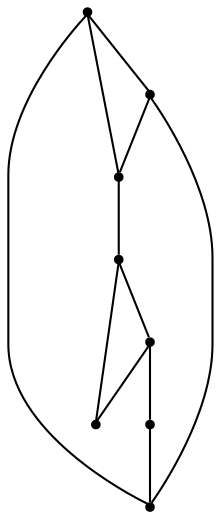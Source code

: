 graph {
  node [shape=point,comment="{\"directed\":false,\"doi\":\"10.1007/3-540-45848-4_20\",\"figure\":\"5\"}"]

  v0 [pos="1474.5833079020185,1361.4166895548506"]
  v1 [pos="1468.3333079020183,1403.916613260905"]
  v2 [pos="1408.7083180745444,1403.416633605957"]
  v3 [pos="1409.8332722981772,1582.1667353312178"]
  v4 [pos="1145.3333536783855,1573.2917149861655"]
  v5 [pos="1124.4583129882812,1401.7916997273765"]
  v6 [pos="1054.2083263397217,1571.6666539510093"]
  v7 [pos="1047.083361943563,1529.6665827433271"]

  v1 -- v0 [id="-2",pos="1468.3333079020183,1403.916613260905 1473.2980692383865,1384.554711934797 1475.4075199480017,1371.6753626888717 1474.5833079020185,1361.4166895548506"]
  v2 -- v3 [id="-5",pos="1408.7083180745444,1403.416633605957 1421.7271852901654,1449.5387669565016 1427.2349204828326,1477.1602318931332 1427.5333404541016,1500.02498626709 1427.7561562393616,1517.6957305128337 1423.179694508181,1539.9797363543075 1409.8332722981772,1582.1667353312178"]
  v3 -- v5 [id="-7",pos="1409.8332722981772,1582.1667353312178 1455.249261516703,1585.2978598888312 1506.0825336580774,1586.851501961291 1535.1542154947917,1578.5624821980796 1558.7708791097007,1571.829160054525 1601.5708923339846,1542.3415501912436 1618.8000996907554,1526.6166051228843 1682.7041625976565,1468.2874679565432 1820.7916259765627,1339.3999099731448 1838.3707682291667,1235.733222961426 1851.5584309895835,1157.9957962036135 1822.558339436849,1030.5582046508791 1754.7250111897788,976.0123570760093 1702.7791341145835,934.2457453409831 1593.8458760579429,956.174914042155 1545.6125895182292,955.2331924438479 1466.2750244140625,953.6957422892253 1279.4792175292969,960.8415603637698 1200.5750020345054,976.0123570760093 1155.2958170572917,984.7248713175456 1052.4083455403647,997.6332982381186 1012.3708724975587,1038.345781962077 983.6666742960613,1067.529106140137 973.1125513712566,1139.3665949503581 970.550028483073,1173.3999252319338 966.729227701823,1223.9999771118166 951.9375483194988,1331.3207626342776 1001.9166946411134,1381.1749140421553 1030.4051333051007,1409.57933244942 1089.193456670937,1402.3145512591066 1124.4583129882812,1401.7916997273765"]
  v5 -- v2 [id="-8",pos="1124.4583129882812,1401.7916997273765 1129.443174535163,1401.6118172737881 1133.952133552857,1401.6573062708283 1137.8416697184246,1401.9540786743166 1190.261262033922,1405.930969534615 1262.7046869363226,1406.587002317141 1408.7083180745444,1403.416633605957"]
  v7 -- v0 [id="-9",pos="1047.083361943563,1529.6665827433271 1205.5884775482834,1533.7620784401431 1276.678336829358,1536.1632878233916 1326.0416666666667,1537.0082219441733 1371.3083902994792,1537.7832412719729 1477.1333058675132,1550.5665461222334 1524.7000376383464,1537.0082219441733 1548.3167012532554,1530.2748998006186 1591.2790934244792,1501.2707392374678 1608.3457946777346,1485.0624720255537 1672.041702270508,1424.5583216349287 1808.3834330240886,1293.5749689737956 1817.4583435058596,1183.7874730428061 1822.295888264974,1125.2374649047854 1781.6291809082034,1040.9499486287436 1733.812459309896,1007.1790695190432 1685.1875305175784,972.837511698405 1580.8958689371746,988.0332310994468 1535.1542154947917,986.4000320434573 1463.2916768391929,983.8374455769858 1293.1833902994792,987.466621398926 1221.483357747396,996.7874526977541 1189.6166483561199,1000.9290695190432 1116.1333719889324,1007.4665705362956 1085.562515258789,1027.9540379842124 1057.5958251953125,1046.6957728068035 1021.5042114257814,1100.4958470662436 1012.3708724975587,1131.8415959676108 996.6458638509115,1185.837491353353 968.1374867757162,1292.7748998006186 1022.8291829427084,1350.0083287556968 1048.96666208903,1377.3665746053061 1103.4042358398438,1359.2040379842124 1127.383295694987,1360.3957494099936 1188.1047791306648,1363.4049390877292 1275.9302390797336,1363.4969909831584 1474.5833079020185,1361.4166895548506"]
  v7 -- v6 [id="-10",pos="1047.083361943563,1529.6665827433271 1043.8273764547018,1537.2803920530287 1043.2187870845787,1542.6615996141363 1043.7374750773113,1547.3957697550459 1044.5253522097062,1554.5084497921084 1047.0390098980174,1562.1577170608425 1054.2083263397217,1571.6666539510093"]
  v5 -- v4 [id="-12",pos="1124.4583129882812,1401.7916997273765 1124.7054058491549,1425.9388835537927 1126.0691874670642,1441.4777830254532 1127.383295694987,1453.8957595825198 1129.8004393650606,1476.7352143264566 1133.9693245650337,1508.5039659395559 1145.3333536783855,1573.2917149861655"]
  v2 -- v1 [id="-16",pos="1408.7083180745444,1403.416633605957 1427.1421823769542,1403.5800365044715 1447.060352464343,1403.1831538374574 1468.3333079020183,1403.916613260905"]
  v1 -- v7 [id="-17",pos="1468.3333079020183,1403.916613260905 1479.739602712318,1402.4882619223545 1491.5631317211314,1402.2291118068429 1503.7874857584636,1401.9540786743166 1513.979212443034,1401.4125188191733 1518.5084025065105,1401.2333552042646 1521.6334025065105,1401.4000574747724 1525.0333150227866,1401.5792210896811 1532.854207356771,1403.3500035603843 1536.2709045410156,1403.4749984741213 1540.9417470296225,1403.6417007446291 1551.883316040039,1402.6041030883791 1556.4833323160808,1402.0916620890303 1562.729263305664,1401.4000574747724 1575.3458658854167,1393.1291580200198 1583.6709340413413,1397.9374567667646 1593.1500752766929,1403.4208297729494 1595.9917704264324,1417.9791132609053 1594.8209126790366,1427.0250320434573 1592.6750183105469,1443.6750411987307 1569.9083964029949,1463.6499404907229 1561.3625844319663,1473.7042109171553 1555.8834075927734,1480.145835876465 1542.3500061035156,1494.7041193644209 1535.2958679199219,1499.7458775838218 1532.1708679199219,1501.9749323527021 1524.1416931152344,1505.57918548584 1520.6583658854167,1506.9500605265303 1513.629150390625,1509.7041447957358 1496.9708760579429,1515.6457901000979 1489.1499837239585,1516.3666407267256 1481.9166819254558,1517.0457839965823 1465.8292134602866,1513.654136657715 1458.9000701904297,1513.1832758585615 1426.7667134602866,1511.0208511352541 1349.9500274658203,1510.1332982381186 1317.8166707356772,1509.0250015258791 1300.4042307535808,1508.4166844685874 1258.8625590006511,1506.1042149861655 1241.420873006185,1505.9792200724287 1223.2833862304688,1505.8542251586916 1180.22092183431,1509.2916488647463 1161.9583129882812,1508.0583572387698 1150.0541687011719,1507.254219055176 1122.520955403646,1505.716641743978 1110.7958475748699,1499.7458775838218 1104.7709147135417,1496.6833114624026 1096.2666829427085,1485.3124618530276 1091.9750213623047,1481.0458501180015 1088.3917490641277,1477.4875005086265 1080.2375793457031,1468.591626485189 1076.2208302815757,1465.3916041056318 1068.179194132487,1458.9792251586916 1048.787562052409,1445.1166152954104 1038.5791778564453,1441.5666580200198 1031.6250483194988,1439.1458511352541 1015.2292251586915,1438.9791488647463 1008.329200744629,1438.3832931518557 1001.412582397461,1437.787437438965 985.0625356038412,1435.641670227051 977.9375712076824,1436.3041559855146 966.3125356038412,1437.38333384196 940.0458653767904,1434.145800272624 929.8417409261068,1448.770840962728 917.3250198364259,1466.70831044515 922.5375493367513,1494.024976094564 936.1167271931967,1509.0250015258791 950.991694132487,1525.4707972208662 972.7667490641277,1530.0832748413088 1023.2458750406902,1527.4499893188479 1031.2350469846074,1526.94699131799 1039.412235894538,1527.2675285066468 1047.083361943563,1529.6665827433271"]
  v6 -- v4 [id="-19",pos="1054.2083263397217,1571.6666539510093 1088.7045132938656,1570.3434554291098 1118.8254473269583,1571.503926950319 1145.3333536783855,1573.2917149861655"]
  v3 -- v4 [id="-21",pos="1409.8332722981772,1582.1667353312178 1380.852750553035,1580.9811825707372 1354.0965978810755,1578.863778269237 1336.495844523112,1578.5624821980796 1297.365665844825,1577.8926092247189 1244.5855993867087,1576.244893519225 1145.3333536783855,1573.2917149861655"]
}